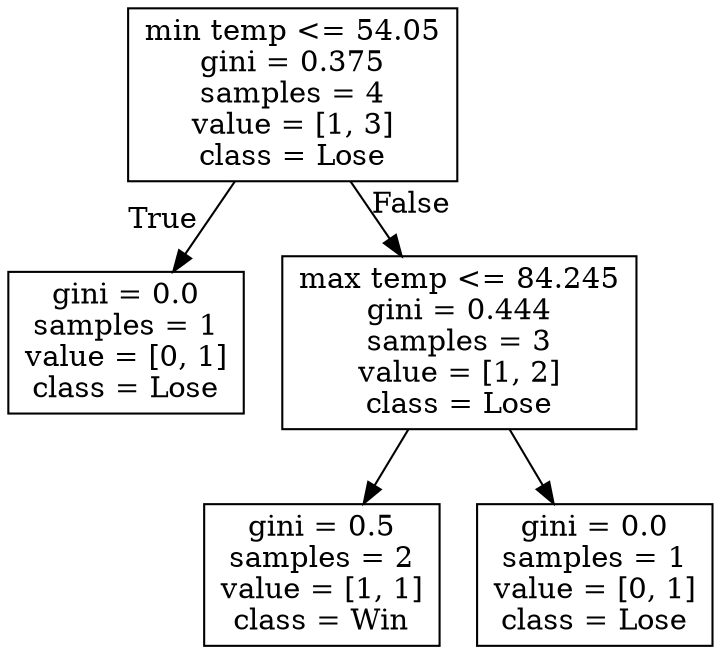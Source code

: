 digraph Tree {
node [shape=box] ;
0 [label="min temp <= 54.05\ngini = 0.375\nsamples = 4\nvalue = [1, 3]\nclass = Lose"] ;
1 [label="gini = 0.0\nsamples = 1\nvalue = [0, 1]\nclass = Lose"] ;
0 -> 1 [labeldistance=2.5, labelangle=45, headlabel="True"] ;
2 [label="max temp <= 84.245\ngini = 0.444\nsamples = 3\nvalue = [1, 2]\nclass = Lose"] ;
0 -> 2 [labeldistance=2.5, labelangle=-45, headlabel="False"] ;
3 [label="gini = 0.5\nsamples = 2\nvalue = [1, 1]\nclass = Win"] ;
2 -> 3 ;
4 [label="gini = 0.0\nsamples = 1\nvalue = [0, 1]\nclass = Lose"] ;
2 -> 4 ;
}